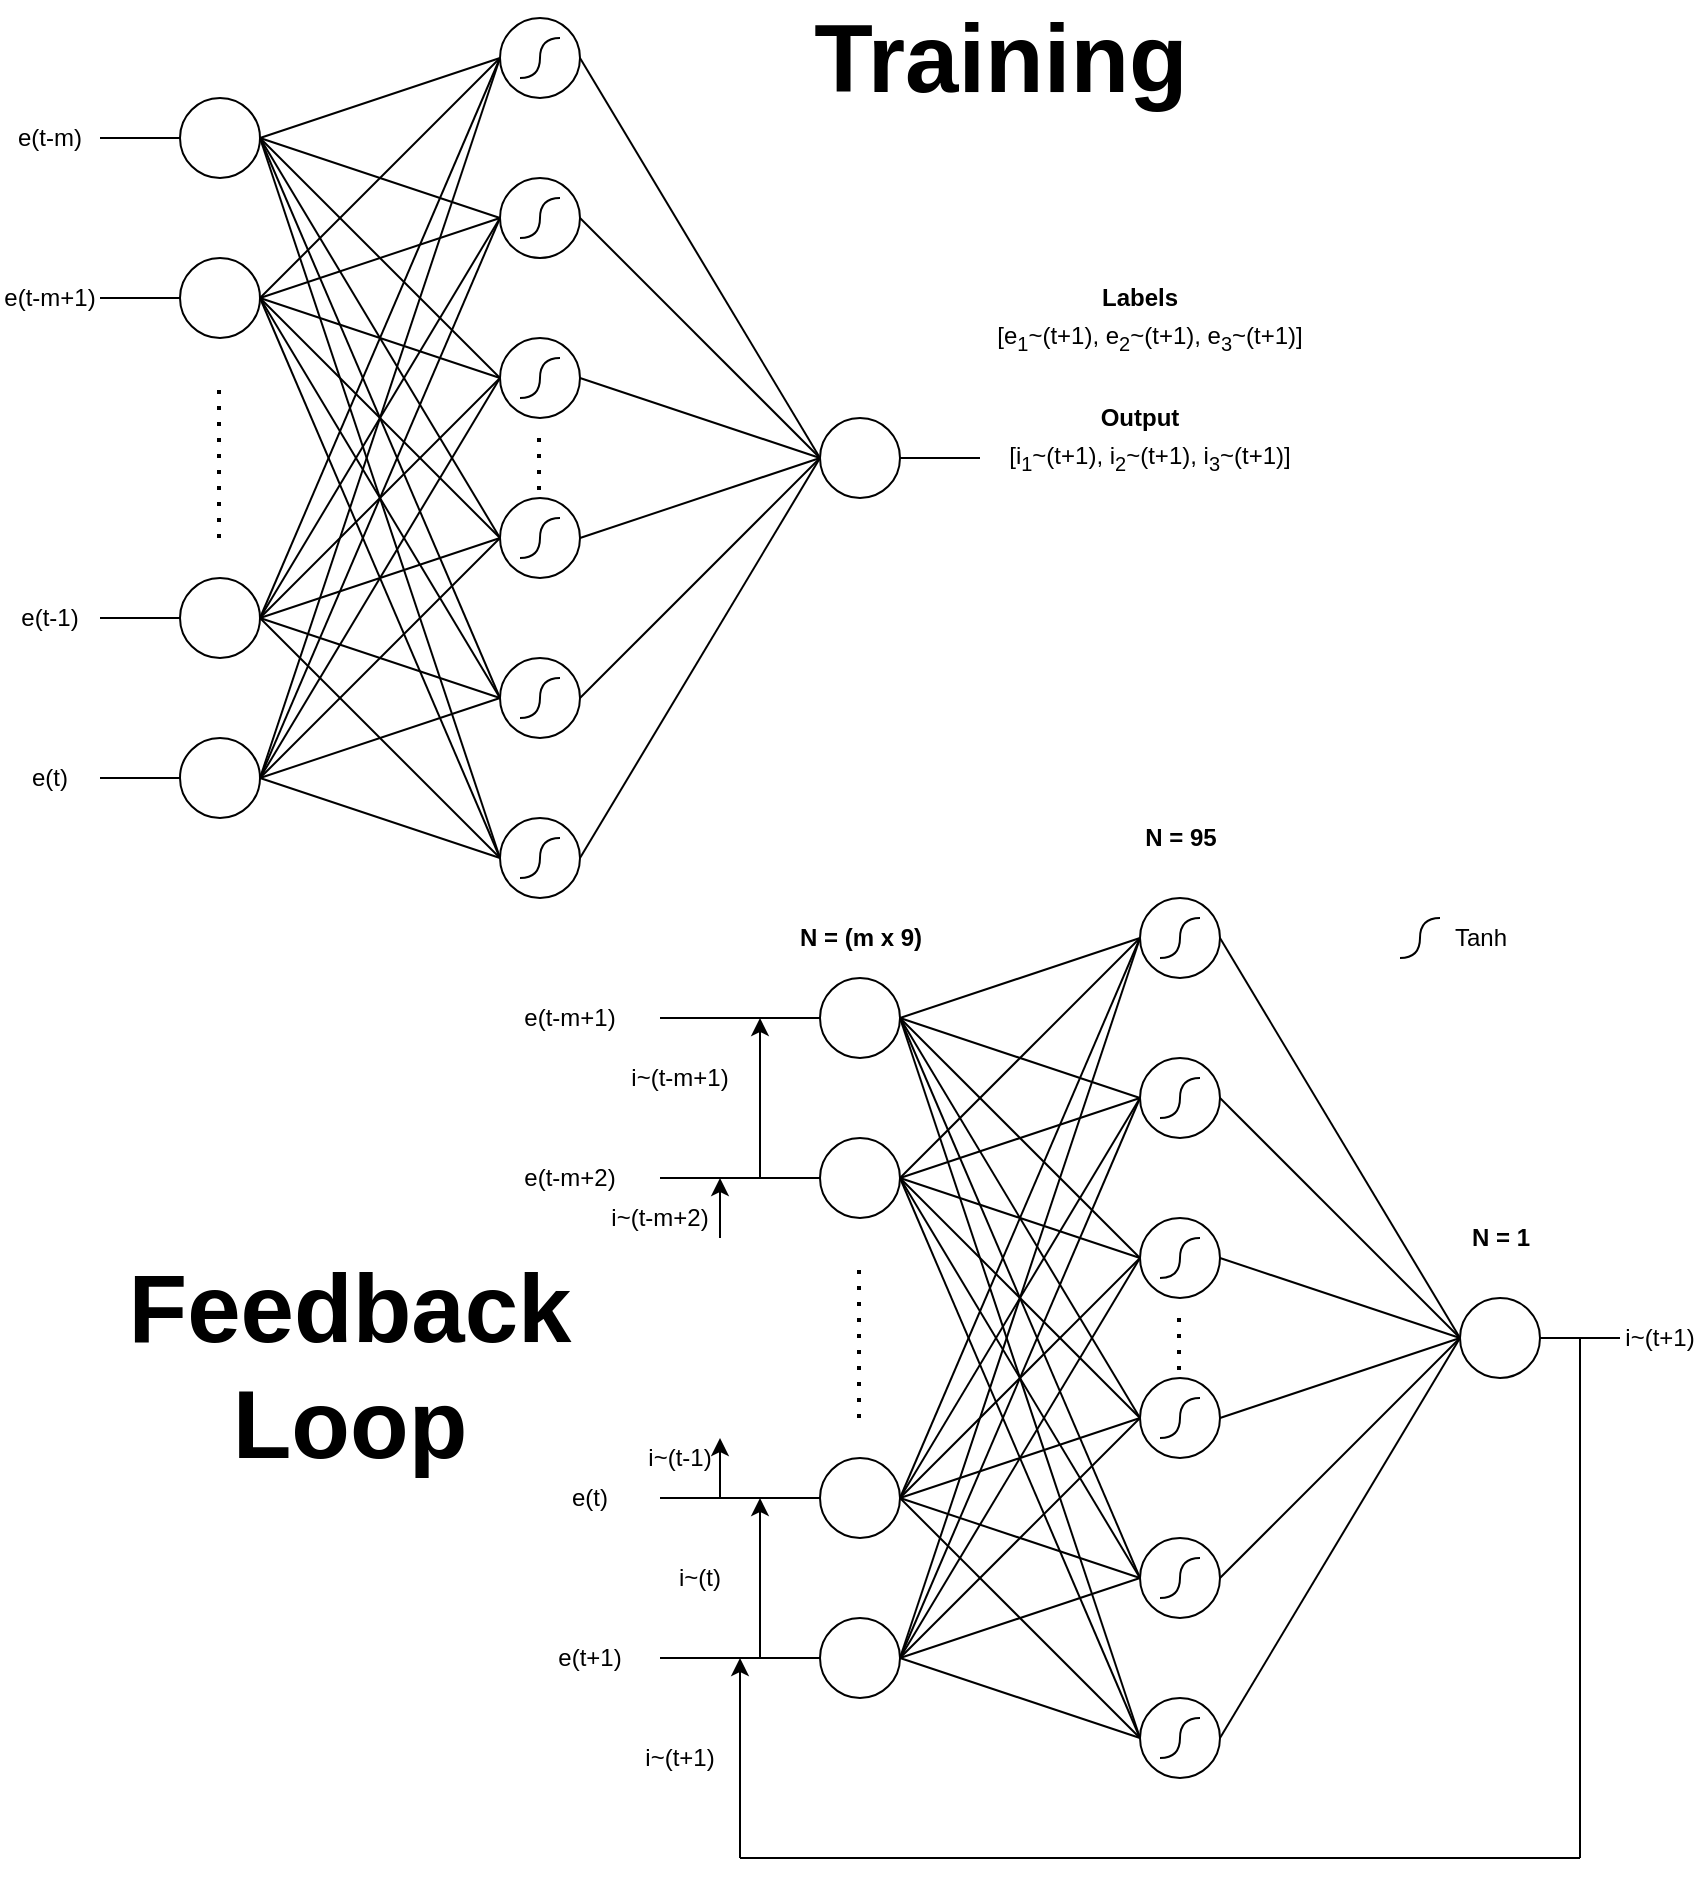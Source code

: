 <mxfile version="14.6.11" type="github">
  <diagram id="75dPjm92f2IvRjKOl9X8" name="Page-1">
    <mxGraphModel dx="1350" dy="804" grid="1" gridSize="10" guides="1" tooltips="1" connect="1" arrows="1" fold="1" page="1" pageScale="1" pageWidth="850" pageHeight="1100" math="0" shadow="0">
      <root>
        <mxCell id="0" />
        <mxCell id="1" parent="0" />
        <mxCell id="PwbdBzScDT-NYEQdXH_i-1" value="" style="ellipse;whiteSpace=wrap;html=1;aspect=fixed;" vertex="1" parent="1">
          <mxGeometry x="90" y="280" width="40" height="40" as="geometry" />
        </mxCell>
        <mxCell id="PwbdBzScDT-NYEQdXH_i-7" value="" style="ellipse;whiteSpace=wrap;html=1;aspect=fixed;" vertex="1" parent="1">
          <mxGeometry x="90" y="200" width="40" height="40" as="geometry" />
        </mxCell>
        <mxCell id="PwbdBzScDT-NYEQdXH_i-8" value="" style="ellipse;whiteSpace=wrap;html=1;aspect=fixed;" vertex="1" parent="1">
          <mxGeometry x="90" y="440" width="40" height="40" as="geometry" />
        </mxCell>
        <mxCell id="PwbdBzScDT-NYEQdXH_i-9" value="" style="ellipse;whiteSpace=wrap;html=1;aspect=fixed;" vertex="1" parent="1">
          <mxGeometry x="90" y="520" width="40" height="40" as="geometry" />
        </mxCell>
        <mxCell id="PwbdBzScDT-NYEQdXH_i-10" value="" style="endArrow=none;dashed=1;html=1;dashPattern=1 3;strokeWidth=2;" edge="1" parent="1">
          <mxGeometry width="50" height="50" relative="1" as="geometry">
            <mxPoint x="109.5" y="420" as="sourcePoint" />
            <mxPoint x="109.5" y="340" as="targetPoint" />
          </mxGeometry>
        </mxCell>
        <mxCell id="PwbdBzScDT-NYEQdXH_i-12" value="" style="ellipse;whiteSpace=wrap;html=1;aspect=fixed;" vertex="1" parent="1">
          <mxGeometry x="250" y="160" width="40" height="40" as="geometry" />
        </mxCell>
        <mxCell id="PwbdBzScDT-NYEQdXH_i-13" value="" style="ellipse;whiteSpace=wrap;html=1;aspect=fixed;" vertex="1" parent="1">
          <mxGeometry x="250" y="240" width="40" height="40" as="geometry" />
        </mxCell>
        <mxCell id="PwbdBzScDT-NYEQdXH_i-14" value="" style="ellipse;whiteSpace=wrap;html=1;aspect=fixed;" vertex="1" parent="1">
          <mxGeometry x="250" y="320" width="40" height="40" as="geometry" />
        </mxCell>
        <mxCell id="PwbdBzScDT-NYEQdXH_i-15" value="" style="ellipse;whiteSpace=wrap;html=1;aspect=fixed;" vertex="1" parent="1">
          <mxGeometry x="250" y="400" width="40" height="40" as="geometry" />
        </mxCell>
        <mxCell id="PwbdBzScDT-NYEQdXH_i-16" value="" style="ellipse;whiteSpace=wrap;html=1;aspect=fixed;" vertex="1" parent="1">
          <mxGeometry x="250" y="480" width="40" height="40" as="geometry" />
        </mxCell>
        <mxCell id="PwbdBzScDT-NYEQdXH_i-17" value="" style="ellipse;whiteSpace=wrap;html=1;aspect=fixed;" vertex="1" parent="1">
          <mxGeometry x="250" y="560" width="40" height="40" as="geometry" />
        </mxCell>
        <mxCell id="PwbdBzScDT-NYEQdXH_i-18" value="" style="endArrow=none;dashed=1;html=1;dashPattern=1 3;strokeWidth=2;" edge="1" parent="1">
          <mxGeometry width="50" height="50" relative="1" as="geometry">
            <mxPoint x="269.5" y="396" as="sourcePoint" />
            <mxPoint x="269.5" y="366" as="targetPoint" />
          </mxGeometry>
        </mxCell>
        <mxCell id="PwbdBzScDT-NYEQdXH_i-19" value="" style="endArrow=none;html=1;exitX=1;exitY=0.5;exitDx=0;exitDy=0;entryX=0;entryY=0.5;entryDx=0;entryDy=0;" edge="1" parent="1" source="PwbdBzScDT-NYEQdXH_i-7" target="PwbdBzScDT-NYEQdXH_i-12">
          <mxGeometry width="50" height="50" relative="1" as="geometry">
            <mxPoint x="160" y="240" as="sourcePoint" />
            <mxPoint x="210" y="190" as="targetPoint" />
          </mxGeometry>
        </mxCell>
        <mxCell id="PwbdBzScDT-NYEQdXH_i-20" value="" style="endArrow=none;html=1;exitX=1;exitY=0.5;exitDx=0;exitDy=0;entryX=0;entryY=0.5;entryDx=0;entryDy=0;" edge="1" parent="1" source="PwbdBzScDT-NYEQdXH_i-7" target="PwbdBzScDT-NYEQdXH_i-13">
          <mxGeometry width="50" height="50" relative="1" as="geometry">
            <mxPoint x="140" y="230" as="sourcePoint" />
            <mxPoint x="260" y="190" as="targetPoint" />
          </mxGeometry>
        </mxCell>
        <mxCell id="PwbdBzScDT-NYEQdXH_i-21" value="" style="endArrow=none;html=1;exitX=1;exitY=0.5;exitDx=0;exitDy=0;entryX=0;entryY=0.5;entryDx=0;entryDy=0;" edge="1" parent="1" source="PwbdBzScDT-NYEQdXH_i-7" target="PwbdBzScDT-NYEQdXH_i-14">
          <mxGeometry width="50" height="50" relative="1" as="geometry">
            <mxPoint x="140" y="230" as="sourcePoint" />
            <mxPoint x="260" y="270" as="targetPoint" />
          </mxGeometry>
        </mxCell>
        <mxCell id="PwbdBzScDT-NYEQdXH_i-22" value="" style="endArrow=none;html=1;exitX=1;exitY=0.5;exitDx=0;exitDy=0;entryX=0;entryY=0.5;entryDx=0;entryDy=0;" edge="1" parent="1" source="PwbdBzScDT-NYEQdXH_i-7" target="PwbdBzScDT-NYEQdXH_i-15">
          <mxGeometry width="50" height="50" relative="1" as="geometry">
            <mxPoint x="140" y="230" as="sourcePoint" />
            <mxPoint x="260" y="350" as="targetPoint" />
          </mxGeometry>
        </mxCell>
        <mxCell id="PwbdBzScDT-NYEQdXH_i-23" value="" style="endArrow=none;html=1;exitX=1;exitY=0.5;exitDx=0;exitDy=0;entryX=0;entryY=0.5;entryDx=0;entryDy=0;" edge="1" parent="1" source="PwbdBzScDT-NYEQdXH_i-7" target="PwbdBzScDT-NYEQdXH_i-16">
          <mxGeometry width="50" height="50" relative="1" as="geometry">
            <mxPoint x="140" y="230" as="sourcePoint" />
            <mxPoint x="260" y="430" as="targetPoint" />
          </mxGeometry>
        </mxCell>
        <mxCell id="PwbdBzScDT-NYEQdXH_i-24" value="" style="endArrow=none;html=1;exitX=1;exitY=0.5;exitDx=0;exitDy=0;entryX=0;entryY=0.5;entryDx=0;entryDy=0;" edge="1" parent="1" source="PwbdBzScDT-NYEQdXH_i-7" target="PwbdBzScDT-NYEQdXH_i-17">
          <mxGeometry width="50" height="50" relative="1" as="geometry">
            <mxPoint x="140" y="230" as="sourcePoint" />
            <mxPoint x="260" y="510" as="targetPoint" />
          </mxGeometry>
        </mxCell>
        <mxCell id="PwbdBzScDT-NYEQdXH_i-25" value="" style="endArrow=none;html=1;exitX=1;exitY=0.5;exitDx=0;exitDy=0;entryX=0;entryY=0.5;entryDx=0;entryDy=0;" edge="1" parent="1" source="PwbdBzScDT-NYEQdXH_i-1" target="PwbdBzScDT-NYEQdXH_i-13">
          <mxGeometry width="50" height="50" relative="1" as="geometry">
            <mxPoint x="140" y="230" as="sourcePoint" />
            <mxPoint x="260" y="590" as="targetPoint" />
          </mxGeometry>
        </mxCell>
        <mxCell id="PwbdBzScDT-NYEQdXH_i-26" value="" style="endArrow=none;html=1;exitX=1;exitY=0.5;exitDx=0;exitDy=0;entryX=0;entryY=0.5;entryDx=0;entryDy=0;" edge="1" parent="1" source="PwbdBzScDT-NYEQdXH_i-8" target="PwbdBzScDT-NYEQdXH_i-13">
          <mxGeometry width="50" height="50" relative="1" as="geometry">
            <mxPoint x="140" y="310" as="sourcePoint" />
            <mxPoint x="260" y="270" as="targetPoint" />
          </mxGeometry>
        </mxCell>
        <mxCell id="PwbdBzScDT-NYEQdXH_i-27" value="" style="endArrow=none;html=1;exitX=1;exitY=0.5;exitDx=0;exitDy=0;entryX=0;entryY=0.5;entryDx=0;entryDy=0;" edge="1" parent="1" source="PwbdBzScDT-NYEQdXH_i-9" target="PwbdBzScDT-NYEQdXH_i-13">
          <mxGeometry width="50" height="50" relative="1" as="geometry">
            <mxPoint x="140" y="470" as="sourcePoint" />
            <mxPoint x="260" y="270" as="targetPoint" />
          </mxGeometry>
        </mxCell>
        <mxCell id="PwbdBzScDT-NYEQdXH_i-28" value="" style="endArrow=none;html=1;exitX=1;exitY=0.5;exitDx=0;exitDy=0;entryX=0;entryY=0.5;entryDx=0;entryDy=0;" edge="1" parent="1" source="PwbdBzScDT-NYEQdXH_i-1" target="PwbdBzScDT-NYEQdXH_i-14">
          <mxGeometry width="50" height="50" relative="1" as="geometry">
            <mxPoint x="140" y="550" as="sourcePoint" />
            <mxPoint x="260" y="270" as="targetPoint" />
          </mxGeometry>
        </mxCell>
        <mxCell id="PwbdBzScDT-NYEQdXH_i-29" value="" style="endArrow=none;html=1;exitX=1;exitY=0.5;exitDx=0;exitDy=0;entryX=0;entryY=0.5;entryDx=0;entryDy=0;" edge="1" parent="1" source="PwbdBzScDT-NYEQdXH_i-1" target="PwbdBzScDT-NYEQdXH_i-15">
          <mxGeometry width="50" height="50" relative="1" as="geometry">
            <mxPoint x="140" y="310" as="sourcePoint" />
            <mxPoint x="260" y="350" as="targetPoint" />
          </mxGeometry>
        </mxCell>
        <mxCell id="PwbdBzScDT-NYEQdXH_i-30" value="" style="endArrow=none;html=1;exitX=1;exitY=0.5;exitDx=0;exitDy=0;entryX=0;entryY=0.5;entryDx=0;entryDy=0;" edge="1" parent="1" source="PwbdBzScDT-NYEQdXH_i-1" target="PwbdBzScDT-NYEQdXH_i-16">
          <mxGeometry width="50" height="50" relative="1" as="geometry">
            <mxPoint x="140" y="310" as="sourcePoint" />
            <mxPoint x="260" y="430" as="targetPoint" />
          </mxGeometry>
        </mxCell>
        <mxCell id="PwbdBzScDT-NYEQdXH_i-31" value="" style="endArrow=none;html=1;exitX=1;exitY=0.5;exitDx=0;exitDy=0;entryX=0;entryY=0.5;entryDx=0;entryDy=0;" edge="1" parent="1" source="PwbdBzScDT-NYEQdXH_i-1" target="PwbdBzScDT-NYEQdXH_i-17">
          <mxGeometry width="50" height="50" relative="1" as="geometry">
            <mxPoint x="140" y="310" as="sourcePoint" />
            <mxPoint x="260" y="510" as="targetPoint" />
          </mxGeometry>
        </mxCell>
        <mxCell id="PwbdBzScDT-NYEQdXH_i-32" value="" style="endArrow=none;html=1;exitX=1;exitY=0.5;exitDx=0;exitDy=0;entryX=0;entryY=0.5;entryDx=0;entryDy=0;" edge="1" parent="1" source="PwbdBzScDT-NYEQdXH_i-8" target="PwbdBzScDT-NYEQdXH_i-14">
          <mxGeometry width="50" height="50" relative="1" as="geometry">
            <mxPoint x="140" y="310" as="sourcePoint" />
            <mxPoint x="260" y="590" as="targetPoint" />
          </mxGeometry>
        </mxCell>
        <mxCell id="PwbdBzScDT-NYEQdXH_i-33" value="" style="endArrow=none;html=1;exitX=1;exitY=0.5;exitDx=0;exitDy=0;entryX=0;entryY=0.5;entryDx=0;entryDy=0;" edge="1" parent="1" source="PwbdBzScDT-NYEQdXH_i-9" target="PwbdBzScDT-NYEQdXH_i-14">
          <mxGeometry width="50" height="50" relative="1" as="geometry">
            <mxPoint x="140" y="470" as="sourcePoint" />
            <mxPoint x="260" y="350" as="targetPoint" />
          </mxGeometry>
        </mxCell>
        <mxCell id="PwbdBzScDT-NYEQdXH_i-34" value="" style="endArrow=none;html=1;exitX=1;exitY=0.5;exitDx=0;exitDy=0;entryX=0;entryY=0.5;entryDx=0;entryDy=0;" edge="1" parent="1" source="PwbdBzScDT-NYEQdXH_i-8" target="PwbdBzScDT-NYEQdXH_i-15">
          <mxGeometry width="50" height="50" relative="1" as="geometry">
            <mxPoint x="140" y="550" as="sourcePoint" />
            <mxPoint x="260" y="350" as="targetPoint" />
          </mxGeometry>
        </mxCell>
        <mxCell id="PwbdBzScDT-NYEQdXH_i-35" value="" style="endArrow=none;html=1;exitX=1;exitY=0.5;exitDx=0;exitDy=0;entryX=0;entryY=0.5;entryDx=0;entryDy=0;" edge="1" parent="1" source="PwbdBzScDT-NYEQdXH_i-8" target="PwbdBzScDT-NYEQdXH_i-16">
          <mxGeometry width="50" height="50" relative="1" as="geometry">
            <mxPoint x="140" y="470" as="sourcePoint" />
            <mxPoint x="260" y="430" as="targetPoint" />
          </mxGeometry>
        </mxCell>
        <mxCell id="PwbdBzScDT-NYEQdXH_i-36" value="" style="endArrow=none;html=1;exitX=1;exitY=0.5;exitDx=0;exitDy=0;entryX=0;entryY=0.5;entryDx=0;entryDy=0;" edge="1" parent="1" source="PwbdBzScDT-NYEQdXH_i-8" target="PwbdBzScDT-NYEQdXH_i-17">
          <mxGeometry width="50" height="50" relative="1" as="geometry">
            <mxPoint x="140" y="470" as="sourcePoint" />
            <mxPoint x="260" y="510" as="targetPoint" />
          </mxGeometry>
        </mxCell>
        <mxCell id="PwbdBzScDT-NYEQdXH_i-37" value="" style="endArrow=none;html=1;exitX=1;exitY=0.5;exitDx=0;exitDy=0;entryX=0;entryY=0.5;entryDx=0;entryDy=0;" edge="1" parent="1" source="PwbdBzScDT-NYEQdXH_i-9" target="PwbdBzScDT-NYEQdXH_i-15">
          <mxGeometry width="50" height="50" relative="1" as="geometry">
            <mxPoint x="140" y="470" as="sourcePoint" />
            <mxPoint x="260" y="590" as="targetPoint" />
          </mxGeometry>
        </mxCell>
        <mxCell id="PwbdBzScDT-NYEQdXH_i-38" value="" style="endArrow=none;html=1;exitX=1;exitY=0.5;exitDx=0;exitDy=0;entryX=0;entryY=0.5;entryDx=0;entryDy=0;" edge="1" parent="1" source="PwbdBzScDT-NYEQdXH_i-9" target="PwbdBzScDT-NYEQdXH_i-16">
          <mxGeometry width="50" height="50" relative="1" as="geometry">
            <mxPoint x="140" y="550" as="sourcePoint" />
            <mxPoint x="260" y="430" as="targetPoint" />
          </mxGeometry>
        </mxCell>
        <mxCell id="PwbdBzScDT-NYEQdXH_i-39" value="" style="endArrow=none;html=1;exitX=1;exitY=0.5;exitDx=0;exitDy=0;entryX=0;entryY=0.5;entryDx=0;entryDy=0;" edge="1" parent="1" source="PwbdBzScDT-NYEQdXH_i-9" target="PwbdBzScDT-NYEQdXH_i-17">
          <mxGeometry width="50" height="50" relative="1" as="geometry">
            <mxPoint x="140" y="550" as="sourcePoint" />
            <mxPoint x="260" y="510" as="targetPoint" />
          </mxGeometry>
        </mxCell>
        <mxCell id="PwbdBzScDT-NYEQdXH_i-40" value="" style="endArrow=none;html=1;entryX=0;entryY=0.5;entryDx=0;entryDy=0;exitX=1;exitY=0.5;exitDx=0;exitDy=0;" edge="1" parent="1" source="PwbdBzScDT-NYEQdXH_i-1" target="PwbdBzScDT-NYEQdXH_i-12">
          <mxGeometry width="50" height="50" relative="1" as="geometry">
            <mxPoint x="210" y="230" as="sourcePoint" />
            <mxPoint x="260" y="190" as="targetPoint" />
          </mxGeometry>
        </mxCell>
        <mxCell id="PwbdBzScDT-NYEQdXH_i-41" value="" style="endArrow=none;html=1;entryX=0;entryY=0.5;entryDx=0;entryDy=0;exitX=1;exitY=0.5;exitDx=0;exitDy=0;" edge="1" parent="1" source="PwbdBzScDT-NYEQdXH_i-8" target="PwbdBzScDT-NYEQdXH_i-12">
          <mxGeometry width="50" height="50" relative="1" as="geometry">
            <mxPoint x="140" y="310" as="sourcePoint" />
            <mxPoint x="260" y="190" as="targetPoint" />
          </mxGeometry>
        </mxCell>
        <mxCell id="PwbdBzScDT-NYEQdXH_i-42" value="" style="endArrow=none;html=1;entryX=0;entryY=0.5;entryDx=0;entryDy=0;exitX=1;exitY=0.5;exitDx=0;exitDy=0;" edge="1" parent="1" source="PwbdBzScDT-NYEQdXH_i-9" target="PwbdBzScDT-NYEQdXH_i-12">
          <mxGeometry width="50" height="50" relative="1" as="geometry">
            <mxPoint x="140" y="470" as="sourcePoint" />
            <mxPoint x="260" y="190" as="targetPoint" />
          </mxGeometry>
        </mxCell>
        <mxCell id="PwbdBzScDT-NYEQdXH_i-43" value="" style="ellipse;whiteSpace=wrap;html=1;aspect=fixed;" vertex="1" parent="1">
          <mxGeometry x="410" y="360" width="40" height="40" as="geometry" />
        </mxCell>
        <mxCell id="PwbdBzScDT-NYEQdXH_i-44" value="" style="curved=1;endArrow=none;html=1;endFill=0;" edge="1" parent="1">
          <mxGeometry width="50" height="50" relative="1" as="geometry">
            <mxPoint x="260" y="190" as="sourcePoint" />
            <mxPoint x="280" y="170" as="targetPoint" />
            <Array as="points">
              <mxPoint x="270" y="190" />
              <mxPoint x="270" y="170" />
            </Array>
          </mxGeometry>
        </mxCell>
        <mxCell id="PwbdBzScDT-NYEQdXH_i-46" value="" style="curved=1;endArrow=none;html=1;endFill=0;" edge="1" parent="1">
          <mxGeometry width="50" height="50" relative="1" as="geometry">
            <mxPoint x="260" y="270" as="sourcePoint" />
            <mxPoint x="280" y="250" as="targetPoint" />
            <Array as="points">
              <mxPoint x="270" y="270" />
              <mxPoint x="270" y="250" />
            </Array>
          </mxGeometry>
        </mxCell>
        <mxCell id="PwbdBzScDT-NYEQdXH_i-47" value="" style="curved=1;endArrow=none;html=1;endFill=0;" edge="1" parent="1">
          <mxGeometry width="50" height="50" relative="1" as="geometry">
            <mxPoint x="260" y="350" as="sourcePoint" />
            <mxPoint x="280" y="330" as="targetPoint" />
            <Array as="points">
              <mxPoint x="270" y="350" />
              <mxPoint x="270" y="330" />
            </Array>
          </mxGeometry>
        </mxCell>
        <mxCell id="PwbdBzScDT-NYEQdXH_i-48" value="" style="curved=1;endArrow=none;html=1;endFill=0;" edge="1" parent="1">
          <mxGeometry width="50" height="50" relative="1" as="geometry">
            <mxPoint x="260" y="430" as="sourcePoint" />
            <mxPoint x="280" y="410" as="targetPoint" />
            <Array as="points">
              <mxPoint x="270" y="430" />
              <mxPoint x="270" y="410" />
            </Array>
          </mxGeometry>
        </mxCell>
        <mxCell id="PwbdBzScDT-NYEQdXH_i-49" value="" style="curved=1;endArrow=none;html=1;endFill=0;" edge="1" parent="1">
          <mxGeometry width="50" height="50" relative="1" as="geometry">
            <mxPoint x="260" y="510" as="sourcePoint" />
            <mxPoint x="280" y="490" as="targetPoint" />
            <Array as="points">
              <mxPoint x="270" y="510" />
              <mxPoint x="270" y="490" />
            </Array>
          </mxGeometry>
        </mxCell>
        <mxCell id="PwbdBzScDT-NYEQdXH_i-50" value="" style="curved=1;endArrow=none;html=1;endFill=0;" edge="1" parent="1">
          <mxGeometry width="50" height="50" relative="1" as="geometry">
            <mxPoint x="260" y="590" as="sourcePoint" />
            <mxPoint x="280" y="570" as="targetPoint" />
            <Array as="points">
              <mxPoint x="270" y="590" />
              <mxPoint x="270" y="570" />
            </Array>
          </mxGeometry>
        </mxCell>
        <mxCell id="PwbdBzScDT-NYEQdXH_i-51" value="" style="endArrow=none;html=1;entryX=0;entryY=0.5;entryDx=0;entryDy=0;exitX=1;exitY=0.5;exitDx=0;exitDy=0;" edge="1" parent="1" source="PwbdBzScDT-NYEQdXH_i-17" target="PwbdBzScDT-NYEQdXH_i-43">
          <mxGeometry width="50" height="50" relative="1" as="geometry">
            <mxPoint x="370" y="480" as="sourcePoint" />
            <mxPoint x="420" y="430" as="targetPoint" />
          </mxGeometry>
        </mxCell>
        <mxCell id="PwbdBzScDT-NYEQdXH_i-52" value="" style="endArrow=none;html=1;entryX=0;entryY=0.5;entryDx=0;entryDy=0;exitX=1;exitY=0.5;exitDx=0;exitDy=0;" edge="1" parent="1" source="PwbdBzScDT-NYEQdXH_i-16" target="PwbdBzScDT-NYEQdXH_i-43">
          <mxGeometry width="50" height="50" relative="1" as="geometry">
            <mxPoint x="300" y="590" as="sourcePoint" />
            <mxPoint x="420" y="390" as="targetPoint" />
          </mxGeometry>
        </mxCell>
        <mxCell id="PwbdBzScDT-NYEQdXH_i-53" value="" style="endArrow=none;html=1;entryX=0;entryY=0.5;entryDx=0;entryDy=0;exitX=1;exitY=0.5;exitDx=0;exitDy=0;" edge="1" parent="1" source="PwbdBzScDT-NYEQdXH_i-15" target="PwbdBzScDT-NYEQdXH_i-43">
          <mxGeometry width="50" height="50" relative="1" as="geometry">
            <mxPoint x="300" y="510" as="sourcePoint" />
            <mxPoint x="420" y="390" as="targetPoint" />
          </mxGeometry>
        </mxCell>
        <mxCell id="PwbdBzScDT-NYEQdXH_i-54" value="" style="endArrow=none;html=1;entryX=0;entryY=0.5;entryDx=0;entryDy=0;exitX=1;exitY=0.5;exitDx=0;exitDy=0;" edge="1" parent="1" source="PwbdBzScDT-NYEQdXH_i-14" target="PwbdBzScDT-NYEQdXH_i-43">
          <mxGeometry width="50" height="50" relative="1" as="geometry">
            <mxPoint x="300" y="430" as="sourcePoint" />
            <mxPoint x="420" y="390" as="targetPoint" />
          </mxGeometry>
        </mxCell>
        <mxCell id="PwbdBzScDT-NYEQdXH_i-55" value="" style="endArrow=none;html=1;entryX=0;entryY=0.5;entryDx=0;entryDy=0;exitX=1;exitY=0.5;exitDx=0;exitDy=0;" edge="1" parent="1" source="PwbdBzScDT-NYEQdXH_i-13" target="PwbdBzScDT-NYEQdXH_i-43">
          <mxGeometry width="50" height="50" relative="1" as="geometry">
            <mxPoint x="300" y="350" as="sourcePoint" />
            <mxPoint x="420" y="390" as="targetPoint" />
          </mxGeometry>
        </mxCell>
        <mxCell id="PwbdBzScDT-NYEQdXH_i-56" value="" style="endArrow=none;html=1;entryX=0;entryY=0.5;entryDx=0;entryDy=0;exitX=1;exitY=0.5;exitDx=0;exitDy=0;" edge="1" parent="1" source="PwbdBzScDT-NYEQdXH_i-12" target="PwbdBzScDT-NYEQdXH_i-43">
          <mxGeometry width="50" height="50" relative="1" as="geometry">
            <mxPoint x="300" y="270" as="sourcePoint" />
            <mxPoint x="420" y="390" as="targetPoint" />
          </mxGeometry>
        </mxCell>
        <mxCell id="PwbdBzScDT-NYEQdXH_i-57" value="" style="endArrow=none;html=1;exitX=1;exitY=0.5;exitDx=0;exitDy=0;" edge="1" parent="1" source="PwbdBzScDT-NYEQdXH_i-43">
          <mxGeometry width="50" height="50" relative="1" as="geometry">
            <mxPoint x="490" y="390" as="sourcePoint" />
            <mxPoint x="490" y="380" as="targetPoint" />
          </mxGeometry>
        </mxCell>
        <mxCell id="PwbdBzScDT-NYEQdXH_i-58" value="" style="endArrow=none;html=1;entryX=0;entryY=0.5;entryDx=0;entryDy=0;" edge="1" parent="1" target="PwbdBzScDT-NYEQdXH_i-7">
          <mxGeometry width="50" height="50" relative="1" as="geometry">
            <mxPoint x="50" y="220" as="sourcePoint" />
            <mxPoint x="70" y="219.5" as="targetPoint" />
          </mxGeometry>
        </mxCell>
        <mxCell id="PwbdBzScDT-NYEQdXH_i-59" value="" style="endArrow=none;html=1;entryX=0;entryY=0.5;entryDx=0;entryDy=0;" edge="1" parent="1" target="PwbdBzScDT-NYEQdXH_i-1">
          <mxGeometry width="50" height="50" relative="1" as="geometry">
            <mxPoint x="50" y="300" as="sourcePoint" />
            <mxPoint x="80" y="299.5" as="targetPoint" />
          </mxGeometry>
        </mxCell>
        <mxCell id="PwbdBzScDT-NYEQdXH_i-60" value="" style="endArrow=none;html=1;entryX=0;entryY=0.5;entryDx=0;entryDy=0;" edge="1" parent="1" target="PwbdBzScDT-NYEQdXH_i-8">
          <mxGeometry width="50" height="50" relative="1" as="geometry">
            <mxPoint x="50" y="460" as="sourcePoint" />
            <mxPoint x="80" y="459.5" as="targetPoint" />
          </mxGeometry>
        </mxCell>
        <mxCell id="PwbdBzScDT-NYEQdXH_i-61" value="" style="endArrow=none;html=1;entryX=0;entryY=0.5;entryDx=0;entryDy=0;" edge="1" parent="1" target="PwbdBzScDT-NYEQdXH_i-9">
          <mxGeometry width="50" height="50" relative="1" as="geometry">
            <mxPoint x="50" y="540" as="sourcePoint" />
            <mxPoint x="80" y="539.5" as="targetPoint" />
          </mxGeometry>
        </mxCell>
        <mxCell id="PwbdBzScDT-NYEQdXH_i-63" value="" style="ellipse;whiteSpace=wrap;html=1;aspect=fixed;" vertex="1" parent="1">
          <mxGeometry x="410" y="720" width="40" height="40" as="geometry" />
        </mxCell>
        <mxCell id="PwbdBzScDT-NYEQdXH_i-64" value="" style="ellipse;whiteSpace=wrap;html=1;aspect=fixed;" vertex="1" parent="1">
          <mxGeometry x="410" y="640" width="40" height="40" as="geometry" />
        </mxCell>
        <mxCell id="PwbdBzScDT-NYEQdXH_i-65" value="" style="ellipse;whiteSpace=wrap;html=1;aspect=fixed;" vertex="1" parent="1">
          <mxGeometry x="410" y="880" width="40" height="40" as="geometry" />
        </mxCell>
        <mxCell id="PwbdBzScDT-NYEQdXH_i-66" value="" style="ellipse;whiteSpace=wrap;html=1;aspect=fixed;" vertex="1" parent="1">
          <mxGeometry x="410" y="960" width="40" height="40" as="geometry" />
        </mxCell>
        <mxCell id="PwbdBzScDT-NYEQdXH_i-67" value="" style="endArrow=none;dashed=1;html=1;dashPattern=1 3;strokeWidth=2;" edge="1" parent="1">
          <mxGeometry width="50" height="50" relative="1" as="geometry">
            <mxPoint x="429.5" y="860" as="sourcePoint" />
            <mxPoint x="429.5" y="780" as="targetPoint" />
          </mxGeometry>
        </mxCell>
        <mxCell id="PwbdBzScDT-NYEQdXH_i-68" value="" style="ellipse;whiteSpace=wrap;html=1;aspect=fixed;" vertex="1" parent="1">
          <mxGeometry x="570" y="600" width="40" height="40" as="geometry" />
        </mxCell>
        <mxCell id="PwbdBzScDT-NYEQdXH_i-69" value="" style="ellipse;whiteSpace=wrap;html=1;aspect=fixed;" vertex="1" parent="1">
          <mxGeometry x="570" y="680" width="40" height="40" as="geometry" />
        </mxCell>
        <mxCell id="PwbdBzScDT-NYEQdXH_i-70" value="" style="ellipse;whiteSpace=wrap;html=1;aspect=fixed;" vertex="1" parent="1">
          <mxGeometry x="570" y="760" width="40" height="40" as="geometry" />
        </mxCell>
        <mxCell id="PwbdBzScDT-NYEQdXH_i-71" value="" style="ellipse;whiteSpace=wrap;html=1;aspect=fixed;" vertex="1" parent="1">
          <mxGeometry x="570" y="840" width="40" height="40" as="geometry" />
        </mxCell>
        <mxCell id="PwbdBzScDT-NYEQdXH_i-72" value="" style="ellipse;whiteSpace=wrap;html=1;aspect=fixed;" vertex="1" parent="1">
          <mxGeometry x="570" y="920" width="40" height="40" as="geometry" />
        </mxCell>
        <mxCell id="PwbdBzScDT-NYEQdXH_i-73" value="" style="ellipse;whiteSpace=wrap;html=1;aspect=fixed;" vertex="1" parent="1">
          <mxGeometry x="570" y="1000" width="40" height="40" as="geometry" />
        </mxCell>
        <mxCell id="PwbdBzScDT-NYEQdXH_i-74" value="" style="endArrow=none;dashed=1;html=1;dashPattern=1 3;strokeWidth=2;" edge="1" parent="1">
          <mxGeometry width="50" height="50" relative="1" as="geometry">
            <mxPoint x="589.5" y="836" as="sourcePoint" />
            <mxPoint x="589.5" y="806" as="targetPoint" />
          </mxGeometry>
        </mxCell>
        <mxCell id="PwbdBzScDT-NYEQdXH_i-75" value="" style="endArrow=none;html=1;exitX=1;exitY=0.5;exitDx=0;exitDy=0;entryX=0;entryY=0.5;entryDx=0;entryDy=0;" edge="1" parent="1" source="PwbdBzScDT-NYEQdXH_i-64" target="PwbdBzScDT-NYEQdXH_i-68">
          <mxGeometry width="50" height="50" relative="1" as="geometry">
            <mxPoint x="480" y="680" as="sourcePoint" />
            <mxPoint x="530" y="630" as="targetPoint" />
          </mxGeometry>
        </mxCell>
        <mxCell id="PwbdBzScDT-NYEQdXH_i-76" value="" style="endArrow=none;html=1;exitX=1;exitY=0.5;exitDx=0;exitDy=0;entryX=0;entryY=0.5;entryDx=0;entryDy=0;" edge="1" parent="1" source="PwbdBzScDT-NYEQdXH_i-64" target="PwbdBzScDT-NYEQdXH_i-69">
          <mxGeometry width="50" height="50" relative="1" as="geometry">
            <mxPoint x="460" y="670" as="sourcePoint" />
            <mxPoint x="580" y="630" as="targetPoint" />
          </mxGeometry>
        </mxCell>
        <mxCell id="PwbdBzScDT-NYEQdXH_i-77" value="" style="endArrow=none;html=1;exitX=1;exitY=0.5;exitDx=0;exitDy=0;entryX=0;entryY=0.5;entryDx=0;entryDy=0;" edge="1" parent="1" source="PwbdBzScDT-NYEQdXH_i-64" target="PwbdBzScDT-NYEQdXH_i-70">
          <mxGeometry width="50" height="50" relative="1" as="geometry">
            <mxPoint x="460" y="670" as="sourcePoint" />
            <mxPoint x="580" y="710" as="targetPoint" />
          </mxGeometry>
        </mxCell>
        <mxCell id="PwbdBzScDT-NYEQdXH_i-78" value="" style="endArrow=none;html=1;exitX=1;exitY=0.5;exitDx=0;exitDy=0;entryX=0;entryY=0.5;entryDx=0;entryDy=0;" edge="1" parent="1" source="PwbdBzScDT-NYEQdXH_i-64" target="PwbdBzScDT-NYEQdXH_i-71">
          <mxGeometry width="50" height="50" relative="1" as="geometry">
            <mxPoint x="460" y="670" as="sourcePoint" />
            <mxPoint x="580" y="790" as="targetPoint" />
          </mxGeometry>
        </mxCell>
        <mxCell id="PwbdBzScDT-NYEQdXH_i-79" value="" style="endArrow=none;html=1;exitX=1;exitY=0.5;exitDx=0;exitDy=0;entryX=0;entryY=0.5;entryDx=0;entryDy=0;" edge="1" parent="1" source="PwbdBzScDT-NYEQdXH_i-64" target="PwbdBzScDT-NYEQdXH_i-72">
          <mxGeometry width="50" height="50" relative="1" as="geometry">
            <mxPoint x="460" y="670" as="sourcePoint" />
            <mxPoint x="580" y="870" as="targetPoint" />
          </mxGeometry>
        </mxCell>
        <mxCell id="PwbdBzScDT-NYEQdXH_i-80" value="" style="endArrow=none;html=1;exitX=1;exitY=0.5;exitDx=0;exitDy=0;entryX=0;entryY=0.5;entryDx=0;entryDy=0;" edge="1" parent="1" source="PwbdBzScDT-NYEQdXH_i-64" target="PwbdBzScDT-NYEQdXH_i-73">
          <mxGeometry width="50" height="50" relative="1" as="geometry">
            <mxPoint x="460" y="670" as="sourcePoint" />
            <mxPoint x="580" y="950" as="targetPoint" />
          </mxGeometry>
        </mxCell>
        <mxCell id="PwbdBzScDT-NYEQdXH_i-81" value="" style="endArrow=none;html=1;exitX=1;exitY=0.5;exitDx=0;exitDy=0;entryX=0;entryY=0.5;entryDx=0;entryDy=0;" edge="1" parent="1" source="PwbdBzScDT-NYEQdXH_i-63" target="PwbdBzScDT-NYEQdXH_i-69">
          <mxGeometry width="50" height="50" relative="1" as="geometry">
            <mxPoint x="460" y="670" as="sourcePoint" />
            <mxPoint x="580" y="1030" as="targetPoint" />
          </mxGeometry>
        </mxCell>
        <mxCell id="PwbdBzScDT-NYEQdXH_i-82" value="" style="endArrow=none;html=1;exitX=1;exitY=0.5;exitDx=0;exitDy=0;entryX=0;entryY=0.5;entryDx=0;entryDy=0;" edge="1" parent="1" source="PwbdBzScDT-NYEQdXH_i-65" target="PwbdBzScDT-NYEQdXH_i-69">
          <mxGeometry width="50" height="50" relative="1" as="geometry">
            <mxPoint x="460" y="750" as="sourcePoint" />
            <mxPoint x="580" y="710" as="targetPoint" />
          </mxGeometry>
        </mxCell>
        <mxCell id="PwbdBzScDT-NYEQdXH_i-83" value="" style="endArrow=none;html=1;exitX=1;exitY=0.5;exitDx=0;exitDy=0;entryX=0;entryY=0.5;entryDx=0;entryDy=0;" edge="1" parent="1" source="PwbdBzScDT-NYEQdXH_i-66" target="PwbdBzScDT-NYEQdXH_i-69">
          <mxGeometry width="50" height="50" relative="1" as="geometry">
            <mxPoint x="460" y="910" as="sourcePoint" />
            <mxPoint x="580" y="710" as="targetPoint" />
          </mxGeometry>
        </mxCell>
        <mxCell id="PwbdBzScDT-NYEQdXH_i-84" value="" style="endArrow=none;html=1;exitX=1;exitY=0.5;exitDx=0;exitDy=0;entryX=0;entryY=0.5;entryDx=0;entryDy=0;" edge="1" parent="1" source="PwbdBzScDT-NYEQdXH_i-63" target="PwbdBzScDT-NYEQdXH_i-70">
          <mxGeometry width="50" height="50" relative="1" as="geometry">
            <mxPoint x="460" y="990" as="sourcePoint" />
            <mxPoint x="580" y="710" as="targetPoint" />
          </mxGeometry>
        </mxCell>
        <mxCell id="PwbdBzScDT-NYEQdXH_i-85" value="" style="endArrow=none;html=1;exitX=1;exitY=0.5;exitDx=0;exitDy=0;entryX=0;entryY=0.5;entryDx=0;entryDy=0;" edge="1" parent="1" source="PwbdBzScDT-NYEQdXH_i-63" target="PwbdBzScDT-NYEQdXH_i-71">
          <mxGeometry width="50" height="50" relative="1" as="geometry">
            <mxPoint x="460" y="750" as="sourcePoint" />
            <mxPoint x="580" y="790" as="targetPoint" />
          </mxGeometry>
        </mxCell>
        <mxCell id="PwbdBzScDT-NYEQdXH_i-86" value="" style="endArrow=none;html=1;exitX=1;exitY=0.5;exitDx=0;exitDy=0;entryX=0;entryY=0.5;entryDx=0;entryDy=0;" edge="1" parent="1" source="PwbdBzScDT-NYEQdXH_i-63" target="PwbdBzScDT-NYEQdXH_i-72">
          <mxGeometry width="50" height="50" relative="1" as="geometry">
            <mxPoint x="460" y="750" as="sourcePoint" />
            <mxPoint x="580" y="870" as="targetPoint" />
          </mxGeometry>
        </mxCell>
        <mxCell id="PwbdBzScDT-NYEQdXH_i-87" value="" style="endArrow=none;html=1;exitX=1;exitY=0.5;exitDx=0;exitDy=0;entryX=0;entryY=0.5;entryDx=0;entryDy=0;" edge="1" parent="1" source="PwbdBzScDT-NYEQdXH_i-63" target="PwbdBzScDT-NYEQdXH_i-73">
          <mxGeometry width="50" height="50" relative="1" as="geometry">
            <mxPoint x="460" y="750" as="sourcePoint" />
            <mxPoint x="580" y="950" as="targetPoint" />
          </mxGeometry>
        </mxCell>
        <mxCell id="PwbdBzScDT-NYEQdXH_i-88" value="" style="endArrow=none;html=1;exitX=1;exitY=0.5;exitDx=0;exitDy=0;entryX=0;entryY=0.5;entryDx=0;entryDy=0;" edge="1" parent="1" source="PwbdBzScDT-NYEQdXH_i-65" target="PwbdBzScDT-NYEQdXH_i-70">
          <mxGeometry width="50" height="50" relative="1" as="geometry">
            <mxPoint x="460" y="750" as="sourcePoint" />
            <mxPoint x="580" y="1030" as="targetPoint" />
          </mxGeometry>
        </mxCell>
        <mxCell id="PwbdBzScDT-NYEQdXH_i-89" value="" style="endArrow=none;html=1;exitX=1;exitY=0.5;exitDx=0;exitDy=0;entryX=0;entryY=0.5;entryDx=0;entryDy=0;" edge="1" parent="1" source="PwbdBzScDT-NYEQdXH_i-66" target="PwbdBzScDT-NYEQdXH_i-70">
          <mxGeometry width="50" height="50" relative="1" as="geometry">
            <mxPoint x="460" y="910" as="sourcePoint" />
            <mxPoint x="580" y="790" as="targetPoint" />
          </mxGeometry>
        </mxCell>
        <mxCell id="PwbdBzScDT-NYEQdXH_i-90" value="" style="endArrow=none;html=1;exitX=1;exitY=0.5;exitDx=0;exitDy=0;entryX=0;entryY=0.5;entryDx=0;entryDy=0;" edge="1" parent="1" source="PwbdBzScDT-NYEQdXH_i-65" target="PwbdBzScDT-NYEQdXH_i-71">
          <mxGeometry width="50" height="50" relative="1" as="geometry">
            <mxPoint x="460" y="990" as="sourcePoint" />
            <mxPoint x="580" y="790" as="targetPoint" />
          </mxGeometry>
        </mxCell>
        <mxCell id="PwbdBzScDT-NYEQdXH_i-91" value="" style="endArrow=none;html=1;exitX=1;exitY=0.5;exitDx=0;exitDy=0;entryX=0;entryY=0.5;entryDx=0;entryDy=0;" edge="1" parent="1" source="PwbdBzScDT-NYEQdXH_i-65" target="PwbdBzScDT-NYEQdXH_i-72">
          <mxGeometry width="50" height="50" relative="1" as="geometry">
            <mxPoint x="460" y="910" as="sourcePoint" />
            <mxPoint x="580" y="870" as="targetPoint" />
          </mxGeometry>
        </mxCell>
        <mxCell id="PwbdBzScDT-NYEQdXH_i-92" value="" style="endArrow=none;html=1;exitX=1;exitY=0.5;exitDx=0;exitDy=0;entryX=0;entryY=0.5;entryDx=0;entryDy=0;" edge="1" parent="1" source="PwbdBzScDT-NYEQdXH_i-65" target="PwbdBzScDT-NYEQdXH_i-73">
          <mxGeometry width="50" height="50" relative="1" as="geometry">
            <mxPoint x="460" y="910" as="sourcePoint" />
            <mxPoint x="580" y="950" as="targetPoint" />
          </mxGeometry>
        </mxCell>
        <mxCell id="PwbdBzScDT-NYEQdXH_i-93" value="" style="endArrow=none;html=1;exitX=1;exitY=0.5;exitDx=0;exitDy=0;entryX=0;entryY=0.5;entryDx=0;entryDy=0;" edge="1" parent="1" source="PwbdBzScDT-NYEQdXH_i-66" target="PwbdBzScDT-NYEQdXH_i-71">
          <mxGeometry width="50" height="50" relative="1" as="geometry">
            <mxPoint x="460" y="910" as="sourcePoint" />
            <mxPoint x="580" y="1030" as="targetPoint" />
          </mxGeometry>
        </mxCell>
        <mxCell id="PwbdBzScDT-NYEQdXH_i-94" value="" style="endArrow=none;html=1;exitX=1;exitY=0.5;exitDx=0;exitDy=0;entryX=0;entryY=0.5;entryDx=0;entryDy=0;" edge="1" parent="1" source="PwbdBzScDT-NYEQdXH_i-66" target="PwbdBzScDT-NYEQdXH_i-72">
          <mxGeometry width="50" height="50" relative="1" as="geometry">
            <mxPoint x="460" y="990" as="sourcePoint" />
            <mxPoint x="580" y="870" as="targetPoint" />
          </mxGeometry>
        </mxCell>
        <mxCell id="PwbdBzScDT-NYEQdXH_i-95" value="" style="endArrow=none;html=1;exitX=1;exitY=0.5;exitDx=0;exitDy=0;entryX=0;entryY=0.5;entryDx=0;entryDy=0;" edge="1" parent="1" source="PwbdBzScDT-NYEQdXH_i-66" target="PwbdBzScDT-NYEQdXH_i-73">
          <mxGeometry width="50" height="50" relative="1" as="geometry">
            <mxPoint x="460" y="990" as="sourcePoint" />
            <mxPoint x="580" y="950" as="targetPoint" />
          </mxGeometry>
        </mxCell>
        <mxCell id="PwbdBzScDT-NYEQdXH_i-96" value="" style="endArrow=none;html=1;entryX=0;entryY=0.5;entryDx=0;entryDy=0;exitX=1;exitY=0.5;exitDx=0;exitDy=0;" edge="1" parent="1" source="PwbdBzScDT-NYEQdXH_i-63" target="PwbdBzScDT-NYEQdXH_i-68">
          <mxGeometry width="50" height="50" relative="1" as="geometry">
            <mxPoint x="530" y="670" as="sourcePoint" />
            <mxPoint x="580" y="630" as="targetPoint" />
          </mxGeometry>
        </mxCell>
        <mxCell id="PwbdBzScDT-NYEQdXH_i-97" value="" style="endArrow=none;html=1;entryX=0;entryY=0.5;entryDx=0;entryDy=0;exitX=1;exitY=0.5;exitDx=0;exitDy=0;" edge="1" parent="1" source="PwbdBzScDT-NYEQdXH_i-65" target="PwbdBzScDT-NYEQdXH_i-68">
          <mxGeometry width="50" height="50" relative="1" as="geometry">
            <mxPoint x="460" y="750" as="sourcePoint" />
            <mxPoint x="580" y="630" as="targetPoint" />
          </mxGeometry>
        </mxCell>
        <mxCell id="PwbdBzScDT-NYEQdXH_i-98" value="" style="endArrow=none;html=1;entryX=0;entryY=0.5;entryDx=0;entryDy=0;exitX=1;exitY=0.5;exitDx=0;exitDy=0;" edge="1" parent="1" source="PwbdBzScDT-NYEQdXH_i-66" target="PwbdBzScDT-NYEQdXH_i-68">
          <mxGeometry width="50" height="50" relative="1" as="geometry">
            <mxPoint x="460" y="910" as="sourcePoint" />
            <mxPoint x="580" y="630" as="targetPoint" />
          </mxGeometry>
        </mxCell>
        <mxCell id="PwbdBzScDT-NYEQdXH_i-99" value="" style="ellipse;whiteSpace=wrap;html=1;aspect=fixed;" vertex="1" parent="1">
          <mxGeometry x="730" y="800" width="40" height="40" as="geometry" />
        </mxCell>
        <mxCell id="PwbdBzScDT-NYEQdXH_i-100" value="" style="curved=1;endArrow=none;html=1;endFill=0;" edge="1" parent="1">
          <mxGeometry width="50" height="50" relative="1" as="geometry">
            <mxPoint x="580" y="630" as="sourcePoint" />
            <mxPoint x="600" y="610" as="targetPoint" />
            <Array as="points">
              <mxPoint x="590" y="630" />
              <mxPoint x="590" y="610" />
            </Array>
          </mxGeometry>
        </mxCell>
        <mxCell id="PwbdBzScDT-NYEQdXH_i-101" value="" style="curved=1;endArrow=none;html=1;endFill=0;" edge="1" parent="1">
          <mxGeometry width="50" height="50" relative="1" as="geometry">
            <mxPoint x="580" y="710" as="sourcePoint" />
            <mxPoint x="600" y="690" as="targetPoint" />
            <Array as="points">
              <mxPoint x="590" y="710" />
              <mxPoint x="590" y="690" />
            </Array>
          </mxGeometry>
        </mxCell>
        <mxCell id="PwbdBzScDT-NYEQdXH_i-102" value="" style="curved=1;endArrow=none;html=1;endFill=0;" edge="1" parent="1">
          <mxGeometry width="50" height="50" relative="1" as="geometry">
            <mxPoint x="580" y="790" as="sourcePoint" />
            <mxPoint x="600" y="770" as="targetPoint" />
            <Array as="points">
              <mxPoint x="590" y="790" />
              <mxPoint x="590" y="770" />
            </Array>
          </mxGeometry>
        </mxCell>
        <mxCell id="PwbdBzScDT-NYEQdXH_i-103" value="" style="curved=1;endArrow=none;html=1;endFill=0;" edge="1" parent="1">
          <mxGeometry width="50" height="50" relative="1" as="geometry">
            <mxPoint x="580" y="870" as="sourcePoint" />
            <mxPoint x="600" y="850" as="targetPoint" />
            <Array as="points">
              <mxPoint x="590" y="870" />
              <mxPoint x="590" y="850" />
            </Array>
          </mxGeometry>
        </mxCell>
        <mxCell id="PwbdBzScDT-NYEQdXH_i-104" value="" style="curved=1;endArrow=none;html=1;endFill=0;" edge="1" parent="1">
          <mxGeometry width="50" height="50" relative="1" as="geometry">
            <mxPoint x="580" y="950" as="sourcePoint" />
            <mxPoint x="600" y="930" as="targetPoint" />
            <Array as="points">
              <mxPoint x="590" y="950" />
              <mxPoint x="590" y="930" />
            </Array>
          </mxGeometry>
        </mxCell>
        <mxCell id="PwbdBzScDT-NYEQdXH_i-105" value="" style="curved=1;endArrow=none;html=1;endFill=0;" edge="1" parent="1">
          <mxGeometry width="50" height="50" relative="1" as="geometry">
            <mxPoint x="580" y="1030" as="sourcePoint" />
            <mxPoint x="600" y="1010" as="targetPoint" />
            <Array as="points">
              <mxPoint x="590" y="1030" />
              <mxPoint x="590" y="1010" />
            </Array>
          </mxGeometry>
        </mxCell>
        <mxCell id="PwbdBzScDT-NYEQdXH_i-106" value="" style="endArrow=none;html=1;entryX=0;entryY=0.5;entryDx=0;entryDy=0;exitX=1;exitY=0.5;exitDx=0;exitDy=0;" edge="1" parent="1" source="PwbdBzScDT-NYEQdXH_i-73" target="PwbdBzScDT-NYEQdXH_i-99">
          <mxGeometry width="50" height="50" relative="1" as="geometry">
            <mxPoint x="690" y="920" as="sourcePoint" />
            <mxPoint x="740" y="870" as="targetPoint" />
          </mxGeometry>
        </mxCell>
        <mxCell id="PwbdBzScDT-NYEQdXH_i-107" value="" style="endArrow=none;html=1;entryX=0;entryY=0.5;entryDx=0;entryDy=0;exitX=1;exitY=0.5;exitDx=0;exitDy=0;" edge="1" parent="1" source="PwbdBzScDT-NYEQdXH_i-72" target="PwbdBzScDT-NYEQdXH_i-99">
          <mxGeometry width="50" height="50" relative="1" as="geometry">
            <mxPoint x="620" y="1030" as="sourcePoint" />
            <mxPoint x="740" y="830" as="targetPoint" />
          </mxGeometry>
        </mxCell>
        <mxCell id="PwbdBzScDT-NYEQdXH_i-108" value="" style="endArrow=none;html=1;entryX=0;entryY=0.5;entryDx=0;entryDy=0;exitX=1;exitY=0.5;exitDx=0;exitDy=0;" edge="1" parent="1" source="PwbdBzScDT-NYEQdXH_i-71" target="PwbdBzScDT-NYEQdXH_i-99">
          <mxGeometry width="50" height="50" relative="1" as="geometry">
            <mxPoint x="620" y="950" as="sourcePoint" />
            <mxPoint x="740" y="830" as="targetPoint" />
          </mxGeometry>
        </mxCell>
        <mxCell id="PwbdBzScDT-NYEQdXH_i-109" value="" style="endArrow=none;html=1;entryX=0;entryY=0.5;entryDx=0;entryDy=0;exitX=1;exitY=0.5;exitDx=0;exitDy=0;" edge="1" parent="1" source="PwbdBzScDT-NYEQdXH_i-70" target="PwbdBzScDT-NYEQdXH_i-99">
          <mxGeometry width="50" height="50" relative="1" as="geometry">
            <mxPoint x="620" y="870" as="sourcePoint" />
            <mxPoint x="740" y="830" as="targetPoint" />
          </mxGeometry>
        </mxCell>
        <mxCell id="PwbdBzScDT-NYEQdXH_i-110" value="" style="endArrow=none;html=1;entryX=0;entryY=0.5;entryDx=0;entryDy=0;exitX=1;exitY=0.5;exitDx=0;exitDy=0;" edge="1" parent="1" source="PwbdBzScDT-NYEQdXH_i-69" target="PwbdBzScDT-NYEQdXH_i-99">
          <mxGeometry width="50" height="50" relative="1" as="geometry">
            <mxPoint x="620" y="790" as="sourcePoint" />
            <mxPoint x="740" y="830" as="targetPoint" />
          </mxGeometry>
        </mxCell>
        <mxCell id="PwbdBzScDT-NYEQdXH_i-111" value="" style="endArrow=none;html=1;entryX=0;entryY=0.5;entryDx=0;entryDy=0;exitX=1;exitY=0.5;exitDx=0;exitDy=0;" edge="1" parent="1" source="PwbdBzScDT-NYEQdXH_i-68" target="PwbdBzScDT-NYEQdXH_i-99">
          <mxGeometry width="50" height="50" relative="1" as="geometry">
            <mxPoint x="620" y="710" as="sourcePoint" />
            <mxPoint x="740" y="830" as="targetPoint" />
          </mxGeometry>
        </mxCell>
        <mxCell id="PwbdBzScDT-NYEQdXH_i-112" value="" style="endArrow=none;html=1;exitX=1;exitY=0.5;exitDx=0;exitDy=0;" edge="1" parent="1" source="PwbdBzScDT-NYEQdXH_i-99">
          <mxGeometry width="50" height="50" relative="1" as="geometry">
            <mxPoint x="810" y="830" as="sourcePoint" />
            <mxPoint x="810" y="820" as="targetPoint" />
          </mxGeometry>
        </mxCell>
        <mxCell id="PwbdBzScDT-NYEQdXH_i-113" value="" style="endArrow=none;html=1;entryX=0;entryY=0.5;entryDx=0;entryDy=0;" edge="1" parent="1" target="PwbdBzScDT-NYEQdXH_i-64">
          <mxGeometry width="50" height="50" relative="1" as="geometry">
            <mxPoint x="330" y="660" as="sourcePoint" />
            <mxPoint x="390" y="659.5" as="targetPoint" />
          </mxGeometry>
        </mxCell>
        <mxCell id="PwbdBzScDT-NYEQdXH_i-114" value="" style="endArrow=none;html=1;entryX=0;entryY=0.5;entryDx=0;entryDy=0;" edge="1" parent="1" target="PwbdBzScDT-NYEQdXH_i-63">
          <mxGeometry width="50" height="50" relative="1" as="geometry">
            <mxPoint x="330" y="740" as="sourcePoint" />
            <mxPoint x="400" y="739.5" as="targetPoint" />
          </mxGeometry>
        </mxCell>
        <mxCell id="PwbdBzScDT-NYEQdXH_i-115" value="" style="endArrow=none;html=1;entryX=0;entryY=0.5;entryDx=0;entryDy=0;" edge="1" parent="1" target="PwbdBzScDT-NYEQdXH_i-65">
          <mxGeometry width="50" height="50" relative="1" as="geometry">
            <mxPoint x="330" y="900" as="sourcePoint" />
            <mxPoint x="400" y="899.5" as="targetPoint" />
          </mxGeometry>
        </mxCell>
        <mxCell id="PwbdBzScDT-NYEQdXH_i-116" value="" style="endArrow=none;html=1;entryX=0;entryY=0.5;entryDx=0;entryDy=0;" edge="1" parent="1" target="PwbdBzScDT-NYEQdXH_i-66">
          <mxGeometry width="50" height="50" relative="1" as="geometry">
            <mxPoint x="330" y="980" as="sourcePoint" />
            <mxPoint x="400" y="979.5" as="targetPoint" />
          </mxGeometry>
        </mxCell>
        <mxCell id="PwbdBzScDT-NYEQdXH_i-117" value="" style="endArrow=none;html=1;" edge="1" parent="1">
          <mxGeometry width="50" height="50" relative="1" as="geometry">
            <mxPoint x="790" y="1080" as="sourcePoint" />
            <mxPoint x="790" y="820" as="targetPoint" />
          </mxGeometry>
        </mxCell>
        <mxCell id="PwbdBzScDT-NYEQdXH_i-118" value="" style="endArrow=none;html=1;" edge="1" parent="1">
          <mxGeometry width="50" height="50" relative="1" as="geometry">
            <mxPoint x="370" y="1080" as="sourcePoint" />
            <mxPoint x="790" y="1080" as="targetPoint" />
          </mxGeometry>
        </mxCell>
        <mxCell id="PwbdBzScDT-NYEQdXH_i-119" value="" style="endArrow=classic;html=1;endFill=1;" edge="1" parent="1">
          <mxGeometry width="50" height="50" relative="1" as="geometry">
            <mxPoint x="370" y="1080" as="sourcePoint" />
            <mxPoint x="370" y="980" as="targetPoint" />
          </mxGeometry>
        </mxCell>
        <mxCell id="PwbdBzScDT-NYEQdXH_i-120" value="&lt;div&gt;[i&lt;sub&gt;1&lt;/sub&gt;~(t+1), i&lt;sub&gt;2&lt;/sub&gt;~(t+1), i&lt;sub&gt;3&lt;/sub&gt;~(t+1)]&lt;/div&gt;" style="text;html=1;strokeColor=none;fillColor=none;align=center;verticalAlign=middle;whiteSpace=wrap;rounded=0;" vertex="1" parent="1">
          <mxGeometry x="490" y="370" width="170" height="20" as="geometry" />
        </mxCell>
        <mxCell id="PwbdBzScDT-NYEQdXH_i-121" value="" style="endArrow=classic;html=1;" edge="1" parent="1">
          <mxGeometry width="50" height="50" relative="1" as="geometry">
            <mxPoint x="380" y="980" as="sourcePoint" />
            <mxPoint x="380" y="900" as="targetPoint" />
          </mxGeometry>
        </mxCell>
        <mxCell id="PwbdBzScDT-NYEQdXH_i-122" value="" style="endArrow=classic;html=1;" edge="1" parent="1">
          <mxGeometry width="50" height="50" relative="1" as="geometry">
            <mxPoint x="360" y="900" as="sourcePoint" />
            <mxPoint x="360" y="870" as="targetPoint" />
          </mxGeometry>
        </mxCell>
        <mxCell id="PwbdBzScDT-NYEQdXH_i-123" value="" style="endArrow=classic;html=1;" edge="1" parent="1">
          <mxGeometry width="50" height="50" relative="1" as="geometry">
            <mxPoint x="360" y="770" as="sourcePoint" />
            <mxPoint x="360" y="740" as="targetPoint" />
          </mxGeometry>
        </mxCell>
        <mxCell id="PwbdBzScDT-NYEQdXH_i-124" value="" style="endArrow=classic;html=1;" edge="1" parent="1">
          <mxGeometry width="50" height="50" relative="1" as="geometry">
            <mxPoint x="380" y="740" as="sourcePoint" />
            <mxPoint x="380" y="660" as="targetPoint" />
          </mxGeometry>
        </mxCell>
        <mxCell id="PwbdBzScDT-NYEQdXH_i-125" value="i~(t+1)" style="text;html=1;strokeColor=none;fillColor=none;align=center;verticalAlign=middle;whiteSpace=wrap;rounded=0;" vertex="1" parent="1">
          <mxGeometry x="320" y="1020" width="40" height="20" as="geometry" />
        </mxCell>
        <mxCell id="PwbdBzScDT-NYEQdXH_i-126" value="&lt;div&gt;i~(t)&lt;/div&gt;" style="text;html=1;strokeColor=none;fillColor=none;align=center;verticalAlign=middle;whiteSpace=wrap;rounded=0;" vertex="1" parent="1">
          <mxGeometry x="330" y="930" width="40" height="20" as="geometry" />
        </mxCell>
        <mxCell id="PwbdBzScDT-NYEQdXH_i-127" value="&lt;div&gt;i~(t-1)&lt;/div&gt;" style="text;html=1;strokeColor=none;fillColor=none;align=center;verticalAlign=middle;whiteSpace=wrap;rounded=0;" vertex="1" parent="1">
          <mxGeometry x="320" y="870" width="40" height="20" as="geometry" />
        </mxCell>
        <mxCell id="PwbdBzScDT-NYEQdXH_i-128" value="&lt;div&gt;i~(t-m+2)&lt;/div&gt;" style="text;html=1;strokeColor=none;fillColor=none;align=center;verticalAlign=middle;whiteSpace=wrap;rounded=0;" vertex="1" parent="1">
          <mxGeometry x="300" y="750" width="60" height="20" as="geometry" />
        </mxCell>
        <mxCell id="PwbdBzScDT-NYEQdXH_i-129" value="&lt;div&gt;i~(t-m+1)&lt;/div&gt;" style="text;html=1;strokeColor=none;fillColor=none;align=center;verticalAlign=middle;whiteSpace=wrap;rounded=0;" vertex="1" parent="1">
          <mxGeometry x="310" y="680" width="60" height="20" as="geometry" />
        </mxCell>
        <mxCell id="PwbdBzScDT-NYEQdXH_i-131" value="e(t-m+1)" style="text;html=1;strokeColor=none;fillColor=none;align=center;verticalAlign=middle;whiteSpace=wrap;rounded=0;" vertex="1" parent="1">
          <mxGeometry x="260" y="650" width="50" height="20" as="geometry" />
        </mxCell>
        <mxCell id="PwbdBzScDT-NYEQdXH_i-132" value="e(t-m+2)" style="text;html=1;strokeColor=none;fillColor=none;align=center;verticalAlign=middle;whiteSpace=wrap;rounded=0;" vertex="1" parent="1">
          <mxGeometry x="260" y="730" width="50" height="20" as="geometry" />
        </mxCell>
        <mxCell id="PwbdBzScDT-NYEQdXH_i-133" value="e(t)" style="text;html=1;strokeColor=none;fillColor=none;align=center;verticalAlign=middle;whiteSpace=wrap;rounded=0;" vertex="1" parent="1">
          <mxGeometry x="270" y="890" width="50" height="20" as="geometry" />
        </mxCell>
        <mxCell id="PwbdBzScDT-NYEQdXH_i-134" value="e(t+1)" style="text;html=1;strokeColor=none;fillColor=none;align=center;verticalAlign=middle;whiteSpace=wrap;rounded=0;" vertex="1" parent="1">
          <mxGeometry x="270" y="970" width="50" height="20" as="geometry" />
        </mxCell>
        <mxCell id="PwbdBzScDT-NYEQdXH_i-136" value="i~(t+1)" style="text;html=1;strokeColor=none;fillColor=none;align=center;verticalAlign=middle;whiteSpace=wrap;rounded=0;" vertex="1" parent="1">
          <mxGeometry x="810" y="810" width="40" height="20" as="geometry" />
        </mxCell>
        <mxCell id="PwbdBzScDT-NYEQdXH_i-137" value="&lt;b&gt;N = 95&lt;br&gt;&lt;/b&gt;" style="text;html=1;align=center;verticalAlign=middle;resizable=0;points=[];autosize=1;strokeColor=none;" vertex="1" parent="1">
          <mxGeometry x="565" y="560" width="50" height="20" as="geometry" />
        </mxCell>
        <mxCell id="PwbdBzScDT-NYEQdXH_i-138" value="&lt;b&gt;N = (m x 9)&lt;br&gt;&lt;/b&gt;" style="text;html=1;align=center;verticalAlign=middle;resizable=0;points=[];autosize=1;strokeColor=none;" vertex="1" parent="1">
          <mxGeometry x="390" y="610" width="80" height="20" as="geometry" />
        </mxCell>
        <mxCell id="PwbdBzScDT-NYEQdXH_i-139" value="&lt;b&gt;N = 1&lt;br&gt;&lt;/b&gt;" style="text;html=1;align=center;verticalAlign=middle;resizable=0;points=[];autosize=1;strokeColor=none;" vertex="1" parent="1">
          <mxGeometry x="730" y="760" width="40" height="20" as="geometry" />
        </mxCell>
        <mxCell id="PwbdBzScDT-NYEQdXH_i-140" value="" style="curved=1;endArrow=none;html=1;endFill=0;" edge="1" parent="1">
          <mxGeometry width="50" height="50" relative="1" as="geometry">
            <mxPoint x="700" y="630" as="sourcePoint" />
            <mxPoint x="720" y="610" as="targetPoint" />
            <Array as="points">
              <mxPoint x="710" y="630" />
              <mxPoint x="710" y="610" />
            </Array>
          </mxGeometry>
        </mxCell>
        <mxCell id="PwbdBzScDT-NYEQdXH_i-141" value="Tanh" style="text;html=1;align=center;verticalAlign=middle;resizable=0;points=[];autosize=1;strokeColor=none;" vertex="1" parent="1">
          <mxGeometry x="720" y="610" width="40" height="20" as="geometry" />
        </mxCell>
        <mxCell id="PwbdBzScDT-NYEQdXH_i-143" value="&lt;div&gt;[e&lt;sub&gt;1&lt;/sub&gt;~(t+1), e&lt;sub&gt;2&lt;/sub&gt;~(t+1), e&lt;sub&gt;3&lt;/sub&gt;~(t+1)]&lt;/div&gt;" style="text;html=1;strokeColor=none;fillColor=none;align=center;verticalAlign=middle;whiteSpace=wrap;rounded=0;" vertex="1" parent="1">
          <mxGeometry x="490" y="310" width="170" height="20" as="geometry" />
        </mxCell>
        <mxCell id="PwbdBzScDT-NYEQdXH_i-144" value="&lt;b&gt;Labels&lt;/b&gt;" style="text;html=1;strokeColor=none;fillColor=none;align=center;verticalAlign=middle;whiteSpace=wrap;rounded=0;" vertex="1" parent="1">
          <mxGeometry x="550" y="290" width="40" height="20" as="geometry" />
        </mxCell>
        <mxCell id="PwbdBzScDT-NYEQdXH_i-145" value="&lt;b&gt;Output&lt;/b&gt;" style="text;html=1;strokeColor=none;fillColor=none;align=center;verticalAlign=middle;whiteSpace=wrap;rounded=0;" vertex="1" parent="1">
          <mxGeometry x="550" y="350" width="40" height="20" as="geometry" />
        </mxCell>
        <mxCell id="PwbdBzScDT-NYEQdXH_i-147" value="e(t-m)" style="text;html=1;strokeColor=none;fillColor=none;align=center;verticalAlign=middle;whiteSpace=wrap;rounded=0;" vertex="1" parent="1">
          <mxGeometry y="210" width="50" height="20" as="geometry" />
        </mxCell>
        <mxCell id="PwbdBzScDT-NYEQdXH_i-148" value="e(t-m+1)" style="text;html=1;strokeColor=none;fillColor=none;align=center;verticalAlign=middle;whiteSpace=wrap;rounded=0;" vertex="1" parent="1">
          <mxGeometry y="290" width="50" height="20" as="geometry" />
        </mxCell>
        <mxCell id="PwbdBzScDT-NYEQdXH_i-149" value="e(t-1)" style="text;html=1;strokeColor=none;fillColor=none;align=center;verticalAlign=middle;whiteSpace=wrap;rounded=0;" vertex="1" parent="1">
          <mxGeometry y="450" width="50" height="20" as="geometry" />
        </mxCell>
        <mxCell id="PwbdBzScDT-NYEQdXH_i-150" value="e(t)" style="text;html=1;strokeColor=none;fillColor=none;align=center;verticalAlign=middle;whiteSpace=wrap;rounded=0;" vertex="1" parent="1">
          <mxGeometry y="530" width="50" height="20" as="geometry" />
        </mxCell>
        <mxCell id="PwbdBzScDT-NYEQdXH_i-151" value="&lt;font style=&quot;font-size: 48px&quot;&gt;&lt;b&gt;Training&lt;/b&gt;&lt;/font&gt;" style="text;html=1;align=center;verticalAlign=middle;resizable=0;points=[];autosize=1;strokeColor=none;" vertex="1" parent="1">
          <mxGeometry x="400" y="165" width="200" height="30" as="geometry" />
        </mxCell>
        <mxCell id="PwbdBzScDT-NYEQdXH_i-152" value="&lt;div align=&quot;center&quot;&gt;&lt;font style=&quot;font-size: 48px&quot;&gt;&lt;b&gt;Feedback Loop&lt;/b&gt;&lt;/font&gt;&lt;/div&gt;" style="text;whiteSpace=wrap;html=1;align=center;" vertex="1" parent="1">
          <mxGeometry x="70" y="770" width="210" height="40" as="geometry" />
        </mxCell>
      </root>
    </mxGraphModel>
  </diagram>
</mxfile>
